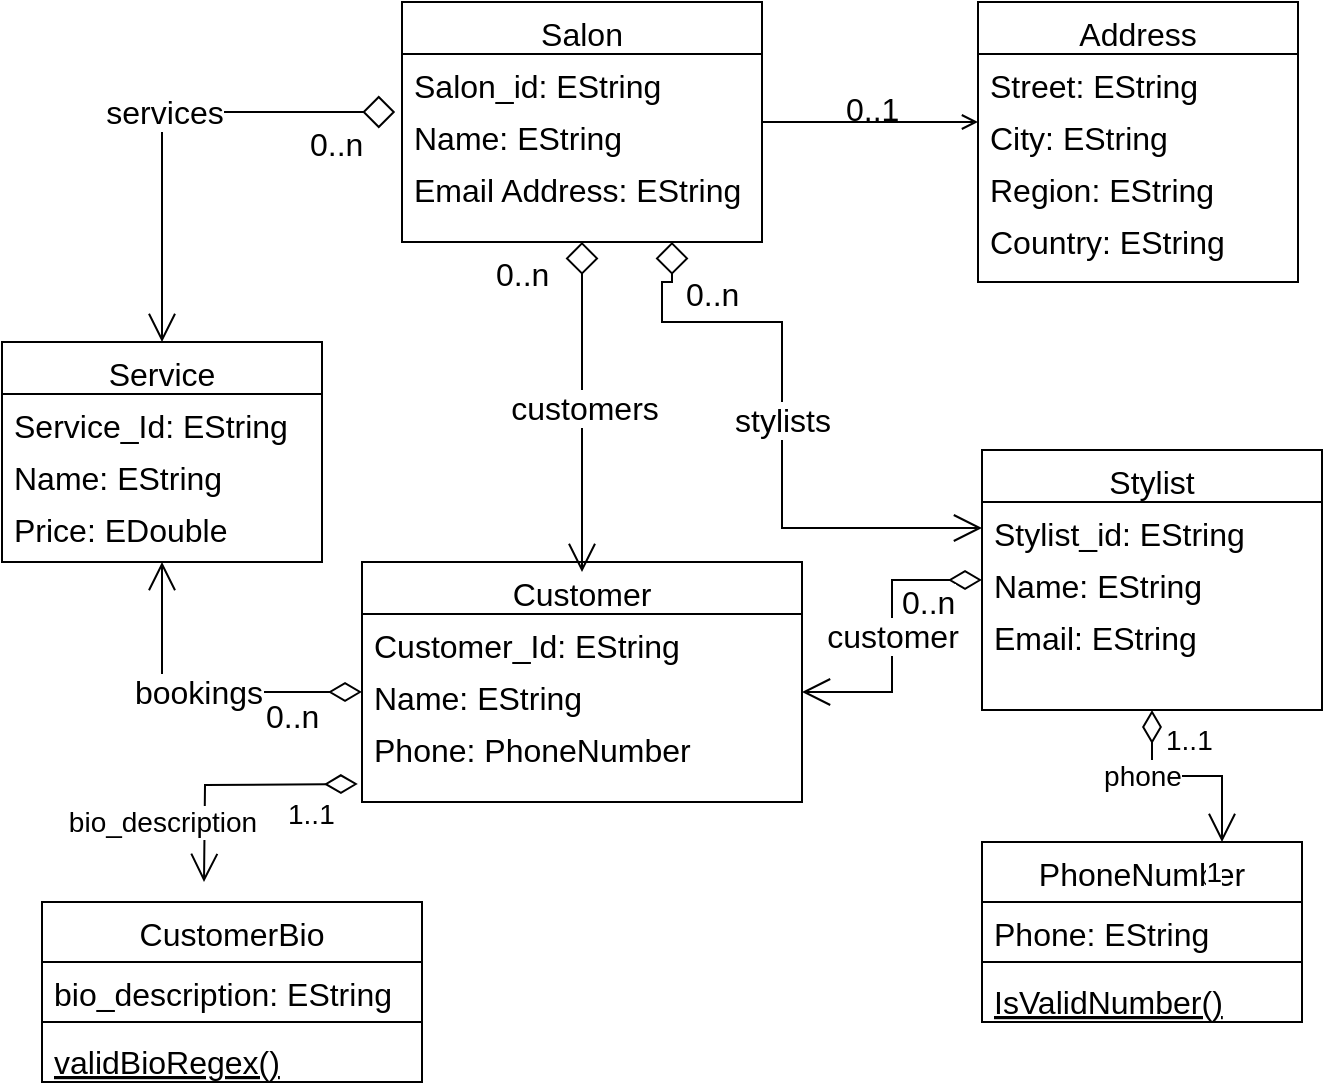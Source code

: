 <mxfile version="15.8.7" type="device"><diagram id="C5RBs43oDa-KdzZeNtuy" name="Page-1"><mxGraphModel dx="946" dy="625" grid="1" gridSize="10" guides="1" tooltips="1" connect="1" arrows="1" fold="1" page="1" pageScale="1" pageWidth="413" pageHeight="583" math="0" shadow="0"><root><mxCell id="WIyWlLk6GJQsqaUBKTNV-0"/><mxCell id="WIyWlLk6GJQsqaUBKTNV-1" parent="WIyWlLk6GJQsqaUBKTNV-0"/><mxCell id="zkfFHV4jXpPFQw0GAbJ--0" value="Salon" style="swimlane;fontStyle=0;align=center;verticalAlign=top;childLayout=stackLayout;horizontal=1;startSize=26;horizontalStack=0;resizeParent=1;resizeLast=0;collapsible=1;marginBottom=0;rounded=0;shadow=0;strokeWidth=1;fontSize=16;" parent="WIyWlLk6GJQsqaUBKTNV-1" vertex="1"><mxGeometry x="220" y="120" width="180" height="120" as="geometry"><mxRectangle x="230" y="140" width="160" height="26" as="alternateBounds"/></mxGeometry></mxCell><mxCell id="zkfFHV4jXpPFQw0GAbJ--1" value="Salon_id: EString" style="text;align=left;verticalAlign=top;spacingLeft=4;spacingRight=4;overflow=hidden;rotatable=0;points=[[0,0.5],[1,0.5]];portConstraint=eastwest;fontSize=16;" parent="zkfFHV4jXpPFQw0GAbJ--0" vertex="1"><mxGeometry y="26" width="180" height="26" as="geometry"/></mxCell><mxCell id="zkfFHV4jXpPFQw0GAbJ--2" value="Name: EString" style="text;align=left;verticalAlign=top;spacingLeft=4;spacingRight=4;overflow=hidden;rotatable=0;points=[[0,0.5],[1,0.5]];portConstraint=eastwest;rounded=0;shadow=0;html=0;fontSize=16;" parent="zkfFHV4jXpPFQw0GAbJ--0" vertex="1"><mxGeometry y="52" width="180" height="26" as="geometry"/></mxCell><mxCell id="zkfFHV4jXpPFQw0GAbJ--3" value="Email Address: EString" style="text;align=left;verticalAlign=top;spacingLeft=4;spacingRight=4;overflow=hidden;rotatable=0;points=[[0,0.5],[1,0.5]];portConstraint=eastwest;rounded=0;shadow=0;html=0;fontSize=16;" parent="zkfFHV4jXpPFQw0GAbJ--0" vertex="1"><mxGeometry y="78" width="180" height="26" as="geometry"/></mxCell><mxCell id="zkfFHV4jXpPFQw0GAbJ--6" value="Customer" style="swimlane;fontStyle=0;align=center;verticalAlign=top;childLayout=stackLayout;horizontal=1;startSize=26;horizontalStack=0;resizeParent=1;resizeLast=0;collapsible=1;marginBottom=0;rounded=0;shadow=0;strokeWidth=1;fontSize=16;" parent="WIyWlLk6GJQsqaUBKTNV-1" vertex="1"><mxGeometry x="200" y="400" width="220" height="120" as="geometry"><mxRectangle x="130" y="380" width="160" height="26" as="alternateBounds"/></mxGeometry></mxCell><mxCell id="zkfFHV4jXpPFQw0GAbJ--7" value="Customer_Id: EString" style="text;align=left;verticalAlign=top;spacingLeft=4;spacingRight=4;overflow=hidden;rotatable=0;points=[[0,0.5],[1,0.5]];portConstraint=eastwest;fontSize=16;" parent="zkfFHV4jXpPFQw0GAbJ--6" vertex="1"><mxGeometry y="26" width="220" height="26" as="geometry"/></mxCell><mxCell id="zkfFHV4jXpPFQw0GAbJ--8" value="Name: EString" style="text;align=left;verticalAlign=top;spacingLeft=4;spacingRight=4;overflow=hidden;rotatable=0;points=[[0,0.5],[1,0.5]];portConstraint=eastwest;rounded=0;shadow=0;html=0;fontSize=16;" parent="zkfFHV4jXpPFQw0GAbJ--6" vertex="1"><mxGeometry y="52" width="220" height="26" as="geometry"/></mxCell><mxCell id="zkfFHV4jXpPFQw0GAbJ--11" value="Phone: PhoneNumber" style="text;align=left;verticalAlign=top;spacingLeft=4;spacingRight=4;overflow=hidden;rotatable=0;points=[[0,0.5],[1,0.5]];portConstraint=eastwest;fontSize=16;" parent="zkfFHV4jXpPFQw0GAbJ--6" vertex="1"><mxGeometry y="78" width="220" height="26" as="geometry"/></mxCell><mxCell id="zkfFHV4jXpPFQw0GAbJ--13" value="Stylist" style="swimlane;fontStyle=0;align=center;verticalAlign=top;childLayout=stackLayout;horizontal=1;startSize=26;horizontalStack=0;resizeParent=1;resizeLast=0;collapsible=1;marginBottom=0;rounded=0;shadow=0;strokeWidth=1;fontSize=16;" parent="WIyWlLk6GJQsqaUBKTNV-1" vertex="1"><mxGeometry x="510" y="344" width="170" height="130" as="geometry"><mxRectangle x="340" y="380" width="170" height="26" as="alternateBounds"/></mxGeometry></mxCell><mxCell id="zkfFHV4jXpPFQw0GAbJ--14" value="Stylist_id: EString" style="text;align=left;verticalAlign=top;spacingLeft=4;spacingRight=4;overflow=hidden;rotatable=0;points=[[0,0.5],[1,0.5]];portConstraint=eastwest;fontSize=16;" parent="zkfFHV4jXpPFQw0GAbJ--13" vertex="1"><mxGeometry y="26" width="170" height="26" as="geometry"/></mxCell><mxCell id="8ovqadVFOVKtWR4_sNka-0" value="Name: EString" style="text;align=left;verticalAlign=top;spacingLeft=4;spacingRight=4;overflow=hidden;rotatable=0;points=[[0,0.5],[1,0.5]];portConstraint=eastwest;fontSize=16;" parent="zkfFHV4jXpPFQw0GAbJ--13" vertex="1"><mxGeometry y="52" width="170" height="26" as="geometry"/></mxCell><mxCell id="8ovqadVFOVKtWR4_sNka-2" value="Email: EString" style="text;align=left;verticalAlign=top;spacingLeft=4;spacingRight=4;overflow=hidden;rotatable=0;points=[[0,0.5],[1,0.5]];portConstraint=eastwest;fontSize=16;" parent="zkfFHV4jXpPFQw0GAbJ--13" vertex="1"><mxGeometry y="78" width="170" height="26" as="geometry"/></mxCell><mxCell id="zkfFHV4jXpPFQw0GAbJ--17" value="Address" style="swimlane;fontStyle=0;align=center;verticalAlign=top;childLayout=stackLayout;horizontal=1;startSize=26;horizontalStack=0;resizeParent=1;resizeLast=0;collapsible=1;marginBottom=0;rounded=0;shadow=0;strokeWidth=1;fontSize=16;" parent="WIyWlLk6GJQsqaUBKTNV-1" vertex="1"><mxGeometry x="508" y="120" width="160" height="140" as="geometry"><mxRectangle x="550" y="140" width="160" height="26" as="alternateBounds"/></mxGeometry></mxCell><mxCell id="zkfFHV4jXpPFQw0GAbJ--18" value="Street: EString" style="text;align=left;verticalAlign=top;spacingLeft=4;spacingRight=4;overflow=hidden;rotatable=0;points=[[0,0.5],[1,0.5]];portConstraint=eastwest;fontSize=16;" parent="zkfFHV4jXpPFQw0GAbJ--17" vertex="1"><mxGeometry y="26" width="160" height="26" as="geometry"/></mxCell><mxCell id="zkfFHV4jXpPFQw0GAbJ--19" value="City: EString" style="text;align=left;verticalAlign=top;spacingLeft=4;spacingRight=4;overflow=hidden;rotatable=0;points=[[0,0.5],[1,0.5]];portConstraint=eastwest;rounded=0;shadow=0;html=0;fontSize=16;" parent="zkfFHV4jXpPFQw0GAbJ--17" vertex="1"><mxGeometry y="52" width="160" height="26" as="geometry"/></mxCell><mxCell id="zkfFHV4jXpPFQw0GAbJ--20" value="Region: EString" style="text;align=left;verticalAlign=top;spacingLeft=4;spacingRight=4;overflow=hidden;rotatable=0;points=[[0,0.5],[1,0.5]];portConstraint=eastwest;rounded=0;shadow=0;html=0;fontSize=16;" parent="zkfFHV4jXpPFQw0GAbJ--17" vertex="1"><mxGeometry y="78" width="160" height="26" as="geometry"/></mxCell><mxCell id="zkfFHV4jXpPFQw0GAbJ--22" value="Country: EString" style="text;align=left;verticalAlign=top;spacingLeft=4;spacingRight=4;overflow=hidden;rotatable=0;points=[[0,0.5],[1,0.5]];portConstraint=eastwest;rounded=0;shadow=0;html=0;fontSize=16;" parent="zkfFHV4jXpPFQw0GAbJ--17" vertex="1"><mxGeometry y="104" width="160" height="26" as="geometry"/></mxCell><mxCell id="zkfFHV4jXpPFQw0GAbJ--26" value="" style="endArrow=open;shadow=0;strokeWidth=1;rounded=0;endFill=1;edgeStyle=elbowEdgeStyle;elbow=vertical;" parent="WIyWlLk6GJQsqaUBKTNV-1" source="zkfFHV4jXpPFQw0GAbJ--0" target="zkfFHV4jXpPFQw0GAbJ--17" edge="1"><mxGeometry x="0.5" y="41" relative="1" as="geometry"><mxPoint x="380" y="192" as="sourcePoint"/><mxPoint x="540" y="192" as="targetPoint"/><mxPoint x="-40" y="32" as="offset"/></mxGeometry></mxCell><mxCell id="zkfFHV4jXpPFQw0GAbJ--27" value="0..1" style="resizable=0;align=left;verticalAlign=bottom;labelBackgroundColor=none;fontSize=16;" parent="zkfFHV4jXpPFQw0GAbJ--26" connectable="0" vertex="1"><mxGeometry x="-1" relative="1" as="geometry"><mxPoint x="40" y="4" as="offset"/></mxGeometry></mxCell><mxCell id="8ovqadVFOVKtWR4_sNka-4" value="PhoneNumber" style="swimlane;fontStyle=0;align=center;verticalAlign=top;childLayout=stackLayout;horizontal=1;startSize=30;horizontalStack=0;resizeParent=1;resizeLast=0;collapsible=1;marginBottom=0;rounded=0;shadow=0;strokeWidth=1;fontSize=16;" parent="WIyWlLk6GJQsqaUBKTNV-1" vertex="1"><mxGeometry x="510" y="540" width="160" height="90" as="geometry"><mxRectangle x="500" y="540" width="160" height="50" as="alternateBounds"/></mxGeometry></mxCell><mxCell id="8ovqadVFOVKtWR4_sNka-5" value="Phone: EString" style="text;align=left;verticalAlign=top;spacingLeft=4;spacingRight=4;overflow=hidden;rotatable=0;points=[[0,0.5],[1,0.5]];portConstraint=eastwest;fontSize=16;" parent="8ovqadVFOVKtWR4_sNka-4" vertex="1"><mxGeometry y="30" width="160" height="26" as="geometry"/></mxCell><mxCell id="8ovqadVFOVKtWR4_sNka-3" value="" style="line;html=1;strokeWidth=1;align=left;verticalAlign=middle;spacingTop=-1;spacingLeft=3;spacingRight=3;rotatable=0;labelPosition=right;points=[];portConstraint=eastwest;" parent="8ovqadVFOVKtWR4_sNka-4" vertex="1"><mxGeometry y="56" width="160" height="8" as="geometry"/></mxCell><mxCell id="8ovqadVFOVKtWR4_sNka-7" value="IsValidNumber()" style="text;align=left;verticalAlign=top;spacingLeft=4;spacingRight=4;overflow=hidden;rotatable=0;points=[[0,0.5],[1,0.5]];portConstraint=eastwest;fontStyle=4;fontSize=16;" parent="8ovqadVFOVKtWR4_sNka-4" vertex="1"><mxGeometry y="64" width="160" height="26" as="geometry"/></mxCell><mxCell id="8ovqadVFOVKtWR4_sNka-11" value="Service" style="swimlane;fontStyle=0;align=center;verticalAlign=top;childLayout=stackLayout;horizontal=1;startSize=26;horizontalStack=0;resizeParent=1;resizeLast=0;collapsible=1;marginBottom=0;rounded=0;shadow=0;strokeWidth=1;fontSize=16;" parent="WIyWlLk6GJQsqaUBKTNV-1" vertex="1"><mxGeometry x="20" y="290" width="160" height="110" as="geometry"><mxRectangle x="130" y="380" width="160" height="26" as="alternateBounds"/></mxGeometry></mxCell><mxCell id="8ovqadVFOVKtWR4_sNka-12" value="Service_Id: EString" style="text;align=left;verticalAlign=top;spacingLeft=4;spacingRight=4;overflow=hidden;rotatable=0;points=[[0,0.5],[1,0.5]];portConstraint=eastwest;fontSize=16;" parent="8ovqadVFOVKtWR4_sNka-11" vertex="1"><mxGeometry y="26" width="160" height="26" as="geometry"/></mxCell><mxCell id="8ovqadVFOVKtWR4_sNka-13" value="Name: EString" style="text;align=left;verticalAlign=top;spacingLeft=4;spacingRight=4;overflow=hidden;rotatable=0;points=[[0,0.5],[1,0.5]];portConstraint=eastwest;rounded=0;shadow=0;html=0;fontSize=16;" parent="8ovqadVFOVKtWR4_sNka-11" vertex="1"><mxGeometry y="52" width="160" height="26" as="geometry"/></mxCell><mxCell id="8ovqadVFOVKtWR4_sNka-14" value="Price: EDouble" style="text;align=left;verticalAlign=top;spacingLeft=4;spacingRight=4;overflow=hidden;rotatable=0;points=[[0,0.5],[1,0.5]];portConstraint=eastwest;fontSize=16;" parent="8ovqadVFOVKtWR4_sNka-11" vertex="1"><mxGeometry y="78" width="160" height="26" as="geometry"/></mxCell><mxCell id="8ovqadVFOVKtWR4_sNka-16" value="CustomerBio" style="swimlane;fontStyle=0;align=center;verticalAlign=top;childLayout=stackLayout;horizontal=1;startSize=30;horizontalStack=0;resizeParent=1;resizeLast=0;collapsible=1;marginBottom=0;rounded=0;shadow=0;strokeWidth=1;fontSize=16;" parent="WIyWlLk6GJQsqaUBKTNV-1" vertex="1"><mxGeometry x="40" y="570" width="190" height="90" as="geometry"><mxRectangle x="500" y="540" width="160" height="50" as="alternateBounds"/></mxGeometry></mxCell><mxCell id="8ovqadVFOVKtWR4_sNka-17" value="bio_description: EString" style="text;align=left;verticalAlign=top;spacingLeft=4;spacingRight=4;overflow=hidden;rotatable=0;points=[[0,0.5],[1,0.5]];portConstraint=eastwest;fontSize=16;" parent="8ovqadVFOVKtWR4_sNka-16" vertex="1"><mxGeometry y="30" width="190" height="26" as="geometry"/></mxCell><mxCell id="8ovqadVFOVKtWR4_sNka-18" value="" style="line;html=1;strokeWidth=1;align=left;verticalAlign=middle;spacingTop=-1;spacingLeft=3;spacingRight=3;rotatable=0;labelPosition=right;points=[];portConstraint=eastwest;" parent="8ovqadVFOVKtWR4_sNka-16" vertex="1"><mxGeometry y="56" width="190" height="8" as="geometry"/></mxCell><mxCell id="8ovqadVFOVKtWR4_sNka-19" value="validBioRegex()" style="text;align=left;verticalAlign=top;spacingLeft=4;spacingRight=4;overflow=hidden;rotatable=0;points=[[0,0.5],[1,0.5]];portConstraint=eastwest;fontStyle=4;fontSize=16;" parent="8ovqadVFOVKtWR4_sNka-16" vertex="1"><mxGeometry y="64" width="190" height="26" as="geometry"/></mxCell><mxCell id="8ovqadVFOVKtWR4_sNka-23" value="&lt;font style=&quot;font-size: 16px&quot;&gt;services&lt;/font&gt;" style="endArrow=open;html=1;endSize=12;startArrow=diamond;startSize=14;startFill=0;edgeStyle=orthogonalEdgeStyle;rounded=0;entryX=0.5;entryY=0;entryDx=0;entryDy=0;exitX=-0.019;exitY=1.115;exitDx=0;exitDy=0;exitPerimeter=0;" parent="WIyWlLk6GJQsqaUBKTNV-1" source="zkfFHV4jXpPFQw0GAbJ--1" target="8ovqadVFOVKtWR4_sNka-11" edge="1"><mxGeometry relative="1" as="geometry"><mxPoint x="60" y="179.5" as="sourcePoint"/><mxPoint x="220" y="179.5" as="targetPoint"/></mxGeometry></mxCell><mxCell id="8ovqadVFOVKtWR4_sNka-24" value="0..n" style="edgeLabel;resizable=0;html=1;align=left;verticalAlign=top;fontSize=16;" parent="8ovqadVFOVKtWR4_sNka-23" connectable="0" vertex="1"><mxGeometry x="-1" relative="1" as="geometry"><mxPoint x="-45" as="offset"/></mxGeometry></mxCell><mxCell id="8ovqadVFOVKtWR4_sNka-27" value="&lt;font style=&quot;font-size: 16px&quot;&gt;customers&lt;/font&gt;" style="endArrow=open;html=1;endSize=12;startArrow=diamond;startSize=14;startFill=0;edgeStyle=orthogonalEdgeStyle;rounded=0;entryX=0.5;entryY=0;entryDx=0;entryDy=0;exitX=0.5;exitY=1;exitDx=0;exitDy=0;" parent="WIyWlLk6GJQsqaUBKTNV-1" source="zkfFHV4jXpPFQw0GAbJ--0" edge="1"><mxGeometry relative="1" as="geometry"><mxPoint x="426.96" y="290" as="sourcePoint"/><mxPoint x="310" y="405.01" as="targetPoint"/></mxGeometry></mxCell><mxCell id="8ovqadVFOVKtWR4_sNka-28" value="0..n" style="edgeLabel;resizable=0;html=1;align=left;verticalAlign=top;fontSize=16;" parent="8ovqadVFOVKtWR4_sNka-27" connectable="0" vertex="1"><mxGeometry x="-1" relative="1" as="geometry"><mxPoint x="-45" as="offset"/></mxGeometry></mxCell><mxCell id="8ovqadVFOVKtWR4_sNka-30" value="&lt;font style=&quot;font-size: 16px&quot;&gt;bookings&lt;/font&gt;" style="endArrow=open;html=1;endSize=12;startArrow=diamondThin;startSize=14;startFill=0;edgeStyle=orthogonalEdgeStyle;rounded=0;entryX=0.5;entryY=1;entryDx=0;entryDy=0;exitX=0;exitY=0.5;exitDx=0;exitDy=0;" parent="WIyWlLk6GJQsqaUBKTNV-1" source="zkfFHV4jXpPFQw0GAbJ--8" target="8ovqadVFOVKtWR4_sNka-11" edge="1"><mxGeometry relative="1" as="geometry"><mxPoint x="10" y="474" as="sourcePoint"/><mxPoint x="170" y="474" as="targetPoint"/></mxGeometry></mxCell><mxCell id="8ovqadVFOVKtWR4_sNka-31" value="&lt;font style=&quot;font-size: 16px&quot;&gt;0..n&lt;/font&gt;" style="edgeLabel;resizable=0;html=1;align=left;verticalAlign=top;" parent="8ovqadVFOVKtWR4_sNka-30" connectable="0" vertex="1"><mxGeometry x="-1" relative="1" as="geometry"><mxPoint x="-50" y="-4" as="offset"/></mxGeometry></mxCell><mxCell id="8ovqadVFOVKtWR4_sNka-34" value="&lt;font style=&quot;font-size: 16px&quot;&gt;stylists&lt;/font&gt;" style="endArrow=open;html=1;endSize=12;startArrow=diamond;startSize=14;startFill=0;edgeStyle=orthogonalEdgeStyle;rounded=0;entryX=0;entryY=0.5;entryDx=0;entryDy=0;exitX=0.75;exitY=1;exitDx=0;exitDy=0;" parent="WIyWlLk6GJQsqaUBKTNV-1" source="zkfFHV4jXpPFQw0GAbJ--0" target="zkfFHV4jXpPFQw0GAbJ--14" edge="1"><mxGeometry relative="1" as="geometry"><mxPoint x="400" y="260" as="sourcePoint"/><mxPoint x="410" y="425.01" as="targetPoint"/><Array as="points"><mxPoint x="355" y="260"/><mxPoint x="350" y="260"/><mxPoint x="350" y="280"/><mxPoint x="410" y="280"/><mxPoint x="410" y="383"/></Array></mxGeometry></mxCell><mxCell id="8ovqadVFOVKtWR4_sNka-35" value="0..n" style="edgeLabel;resizable=0;html=1;align=left;verticalAlign=top;fontSize=16;" parent="8ovqadVFOVKtWR4_sNka-34" connectable="0" vertex="1"><mxGeometry x="-1" relative="1" as="geometry"><mxPoint x="5" y="10" as="offset"/></mxGeometry></mxCell><mxCell id="8ovqadVFOVKtWR4_sNka-36" value="&lt;font style=&quot;font-size: 16px&quot;&gt;customer&lt;/font&gt;" style="endArrow=open;html=1;endSize=12;startArrow=diamondThin;startSize=14;startFill=0;edgeStyle=orthogonalEdgeStyle;rounded=0;entryX=1;entryY=0.5;entryDx=0;entryDy=0;exitX=0;exitY=0.5;exitDx=0;exitDy=0;" parent="WIyWlLk6GJQsqaUBKTNV-1" source="8ovqadVFOVKtWR4_sNka-0" target="zkfFHV4jXpPFQw0GAbJ--8" edge="1"><mxGeometry relative="1" as="geometry"><mxPoint x="410" y="420" as="sourcePoint"/><mxPoint x="540" y="420" as="targetPoint"/></mxGeometry></mxCell><mxCell id="8ovqadVFOVKtWR4_sNka-37" value="&lt;font style=&quot;font-size: 16px&quot;&gt;0..n&lt;/font&gt;" style="edgeLabel;resizable=0;html=1;align=left;verticalAlign=top;" parent="8ovqadVFOVKtWR4_sNka-36" connectable="0" vertex="1"><mxGeometry x="-1" relative="1" as="geometry"><mxPoint x="-42" y="-5" as="offset"/></mxGeometry></mxCell><mxCell id="R1K_uoHd9SkkfqTo8gUM-0" value="&lt;font style=&quot;font-size: 14px&quot;&gt;bio_description&lt;/font&gt;" style="endArrow=open;html=1;endSize=12;startArrow=diamondThin;startSize=14;startFill=0;edgeStyle=orthogonalEdgeStyle;rounded=0;exitX=-0.014;exitY=0.269;exitDx=0;exitDy=0;exitPerimeter=0;" edge="1" parent="WIyWlLk6GJQsqaUBKTNV-1"><mxGeometry x="0.523" y="-21" relative="1" as="geometry"><mxPoint x="197.92" y="510.994" as="sourcePoint"/><mxPoint x="121" y="560" as="targetPoint"/><mxPoint as="offset"/></mxGeometry></mxCell><mxCell id="R1K_uoHd9SkkfqTo8gUM-1" value="1..1" style="edgeLabel;resizable=0;html=1;align=left;verticalAlign=top;fontSize=14;" connectable="0" vertex="1" parent="R1K_uoHd9SkkfqTo8gUM-0"><mxGeometry x="-1" relative="1" as="geometry"><mxPoint x="-37" as="offset"/></mxGeometry></mxCell><mxCell id="R1K_uoHd9SkkfqTo8gUM-3" value="phone" style="endArrow=open;html=1;endSize=12;startArrow=diamondThin;startSize=14;startFill=0;edgeStyle=orthogonalEdgeStyle;rounded=0;fontSize=14;exitX=0.5;exitY=1;exitDx=0;exitDy=0;entryX=0.75;entryY=0;entryDx=0;entryDy=0;" edge="1" parent="WIyWlLk6GJQsqaUBKTNV-1" source="zkfFHV4jXpPFQw0GAbJ--13" target="8ovqadVFOVKtWR4_sNka-4"><mxGeometry x="-0.346" y="-5" relative="1" as="geometry"><mxPoint x="590" y="510" as="sourcePoint"/><mxPoint x="750" y="510" as="targetPoint"/><mxPoint x="-5" y="-5" as="offset"/></mxGeometry></mxCell><mxCell id="R1K_uoHd9SkkfqTo8gUM-4" value="1..1" style="edgeLabel;resizable=0;html=1;align=left;verticalAlign=top;fontSize=14;" connectable="0" vertex="1" parent="R1K_uoHd9SkkfqTo8gUM-3"><mxGeometry x="-1" relative="1" as="geometry"><mxPoint x="5" as="offset"/></mxGeometry></mxCell><mxCell id="R1K_uoHd9SkkfqTo8gUM-5" value="1" style="edgeLabel;resizable=0;html=1;align=right;verticalAlign=top;fontSize=14;" connectable="0" vertex="1" parent="R1K_uoHd9SkkfqTo8gUM-3"><mxGeometry x="1" relative="1" as="geometry"/></mxCell></root></mxGraphModel></diagram></mxfile>